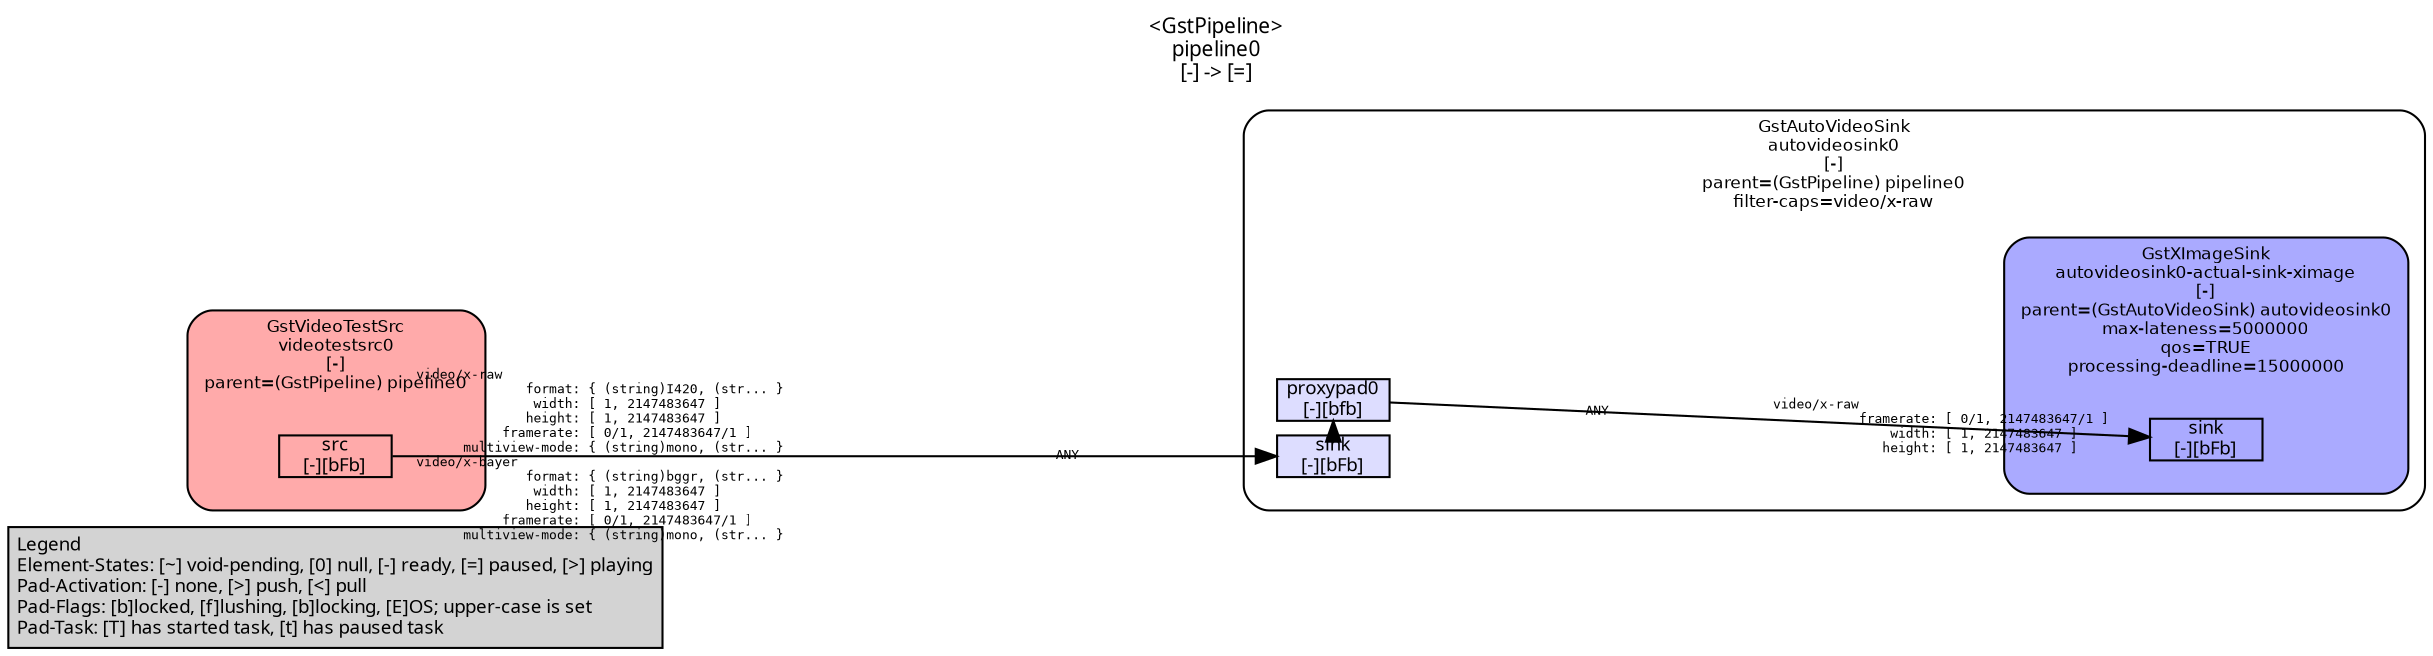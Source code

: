 digraph pipeline {
  rankdir=LR;
  fontname="sans";
  fontsize="10";
  labelloc=t;
  nodesep=.1;
  ranksep=.2;
  label="<GstPipeline>\npipeline0\n[-] -> [=]";
  node [style="filled,rounded", shape=box, fontsize="9", fontname="sans", margin="0.0,0.0"];
  edge [labelfontsize="6", fontsize="9", fontname="monospace"];
  
  legend [
    pos="0,0!",
    margin="0.05,0.05",
    style="filled",
    label="Legend\lElement-States: [~] void-pending, [0] null, [-] ready, [=] paused, [>] playing\lPad-Activation: [-] none, [>] push, [<] pull\lPad-Flags: [b]locked, [f]lushing, [b]locking, [E]OS; upper-case is set\lPad-Task: [T] has started task, [t] has paused task\l",
  ];
  subgraph cluster_autovideosink0_0x56049b79c020 {
    fontname="Bitstream Vera Sans";
    fontsize="8";
    style="filled,rounded";
    color=black;
    label="GstAutoVideoSink\nautovideosink0\n[-]\nparent=(GstPipeline) pipeline0\nfilter-caps=video/x-raw";
    subgraph cluster_autovideosink0_0x56049b79c020_sink {
      label="";
      style="invis";
      _proxypad0_0x56049b7a0070 [color=black, fillcolor="#ddddff", label="proxypad0\n[-][bfb]", height="0.2", style="filled,solid"];
    autovideosink0_0x56049b79c020_sink_0x56049b79e1b0 -> _proxypad0_0x56049b7a0070 [style=dashed, minlen=0]
      autovideosink0_0x56049b79c020_sink_0x56049b79e1b0 [color=black, fillcolor="#ddddff", label="sink\n[-][bFb]", height="0.2", style="filled,solid"];
    }

    fillcolor="#ffffff";
    subgraph cluster_autovideosink0_actual_sink_ximage_0x56049b7e6780 {
      fontname="Bitstream Vera Sans";
      fontsize="8";
      style="filled,rounded";
      color=black;
      label="GstXImageSink\nautovideosink0-actual-sink-ximage\n[-]\nparent=(GstAutoVideoSink) autovideosink0\nmax-lateness=5000000\nqos=TRUE\nprocessing-deadline=15000000";
      subgraph cluster_autovideosink0_actual_sink_ximage_0x56049b7e6780_sink {
        label="";
        style="invis";
        autovideosink0_actual_sink_ximage_0x56049b7e6780_sink_0x56049b79b690 [color=black, fillcolor="#aaaaff", label="sink\n[-][bFb]", height="0.2", style="filled,solid"];
      }

      fillcolor="#aaaaff";
    }

    _proxypad0_0x56049b7a0070 -> autovideosink0_actual_sink_ximage_0x56049b7e6780_sink_0x56049b79b690 [labeldistance="10", labelangle="0", label="                                                  ", taillabel="ANY", headlabel="video/x-raw\l           framerate: [ 0/1, 2147483647/1 ]\l               width: [ 1, 2147483647 ]\l              height: [ 1, 2147483647 ]\l"]
  }

  subgraph cluster_videotestsrc0_0x56049b795ec0 {
    fontname="Bitstream Vera Sans";
    fontsize="8";
    style="filled,rounded";
    color=black;
    label="GstVideoTestSrc\nvideotestsrc0\n[-]\nparent=(GstPipeline) pipeline0";
    subgraph cluster_videotestsrc0_0x56049b795ec0_src {
      label="";
      style="invis";
      videotestsrc0_0x56049b795ec0_src_0x56049b79a1c0 [color=black, fillcolor="#ffaaaa", label="src\n[-][bFb]", height="0.2", style="filled,solid"];
    }

    fillcolor="#ffaaaa";
  }

  videotestsrc0_0x56049b795ec0_src_0x56049b79a1c0 -> autovideosink0_0x56049b79c020_sink_0x56049b79e1b0 [labeldistance="10", labelangle="0", label="                                                  ", taillabel="video/x-raw\l              format: { (string)I420, (str... }\l               width: [ 1, 2147483647 ]\l              height: [ 1, 2147483647 ]\l           framerate: [ 0/1, 2147483647/1 ]\l      multiview-mode: { (string)mono, (str... }\lvideo/x-bayer\l              format: { (string)bggr, (str... }\l               width: [ 1, 2147483647 ]\l              height: [ 1, 2147483647 ]\l           framerate: [ 0/1, 2147483647/1 ]\l      multiview-mode: { (string)mono, (str... }\l", headlabel="ANY"]
}
